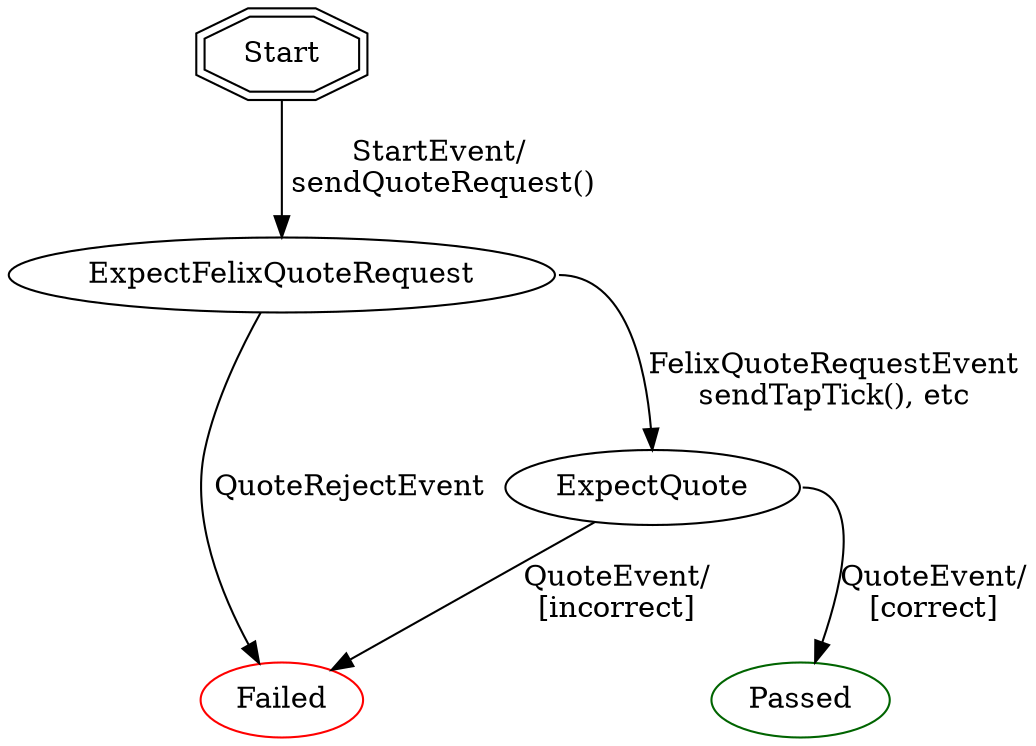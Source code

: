 digraph "QuoteCorrect" {
  "Start" [shape = doubleoctagon];
  "Passed" [color=darkgreen];
  "Failed" [color=red];
  
  // happy path
  "Start" -> "ExpectFelixQuoteRequest" [label = "StartEvent/\n sendQuoteRequest()"];
  "ExpectFelixQuoteRequest" -> "ExpectQuote" [label = "FelixQuoteRequestEvent\nsendTapTick(), etc", tailport=e];
  "ExpectQuote" -> "Passed" [label = "QuoteEvent/\n[correct]", tailport=e];

  "ExpectFelixQuoteRequest" -> "Failed" [label = " QuoteRejectEvent"];
  "ExpectQuote" -> "Failed" [label = "QuoteEvent/\n[incorrect]"];
}
